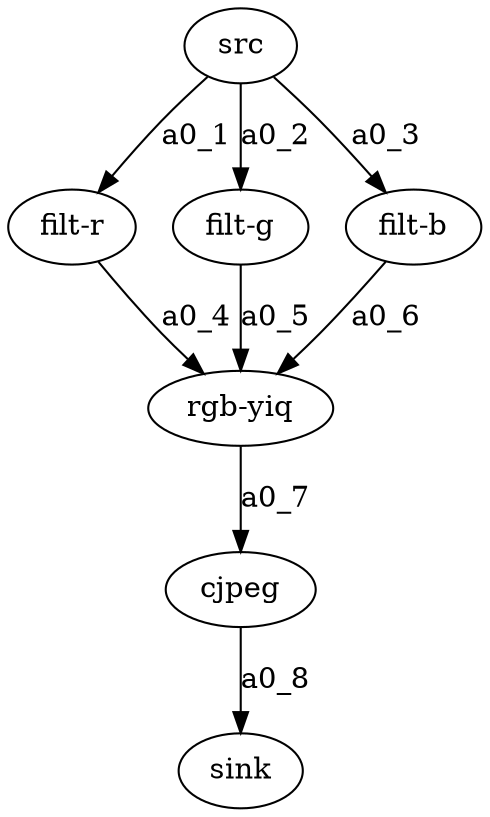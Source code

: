 digraph G {
process_src [label=src];
"process_filt-r" [label="filt-r"];
"process_filt-g" [label="filt-g"];
"process_filt-b" [label="filt-b"];
"process_rgb-yiq" [label="rgb-yiq"];
process_cjpeg [label=cjpeg];
process_sink [label=sink];
process_src -> "process_filt-r"  [label=a0_1];
process_src -> "process_filt-g"  [label=a0_2];
process_src -> "process_filt-b"  [label=a0_3];
"process_filt-r" -> "process_rgb-yiq"  [label=a0_4];
"process_filt-g" -> "process_rgb-yiq"  [label=a0_5];
"process_filt-b" -> "process_rgb-yiq"  [label=a0_6];
"process_rgb-yiq" -> process_cjpeg  [label=a0_7];
process_cjpeg -> process_sink  [label=a0_8];
}
